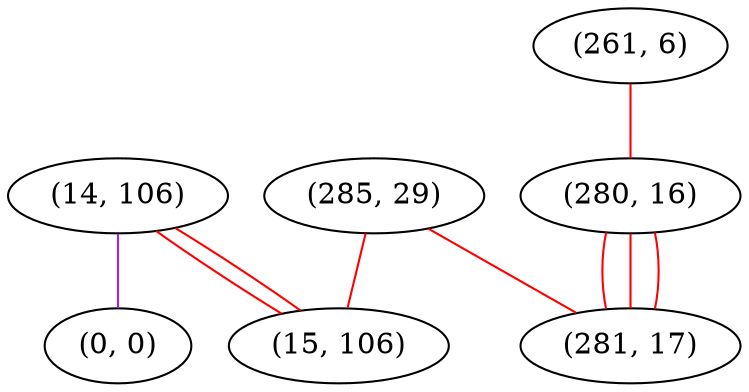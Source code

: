graph "" {
"(14, 106)";
"(285, 29)";
"(261, 6)";
"(280, 16)";
"(15, 106)";
"(0, 0)";
"(281, 17)";
"(14, 106)" -- "(0, 0)"  [color=purple, key=0, weight=4];
"(14, 106)" -- "(15, 106)"  [color=red, key=0, weight=1];
"(14, 106)" -- "(15, 106)"  [color=red, key=1, weight=1];
"(285, 29)" -- "(281, 17)"  [color=red, key=0, weight=1];
"(285, 29)" -- "(15, 106)"  [color=red, key=0, weight=1];
"(261, 6)" -- "(280, 16)"  [color=red, key=0, weight=1];
"(280, 16)" -- "(281, 17)"  [color=red, key=0, weight=1];
"(280, 16)" -- "(281, 17)"  [color=red, key=1, weight=1];
"(280, 16)" -- "(281, 17)"  [color=red, key=2, weight=1];
}
